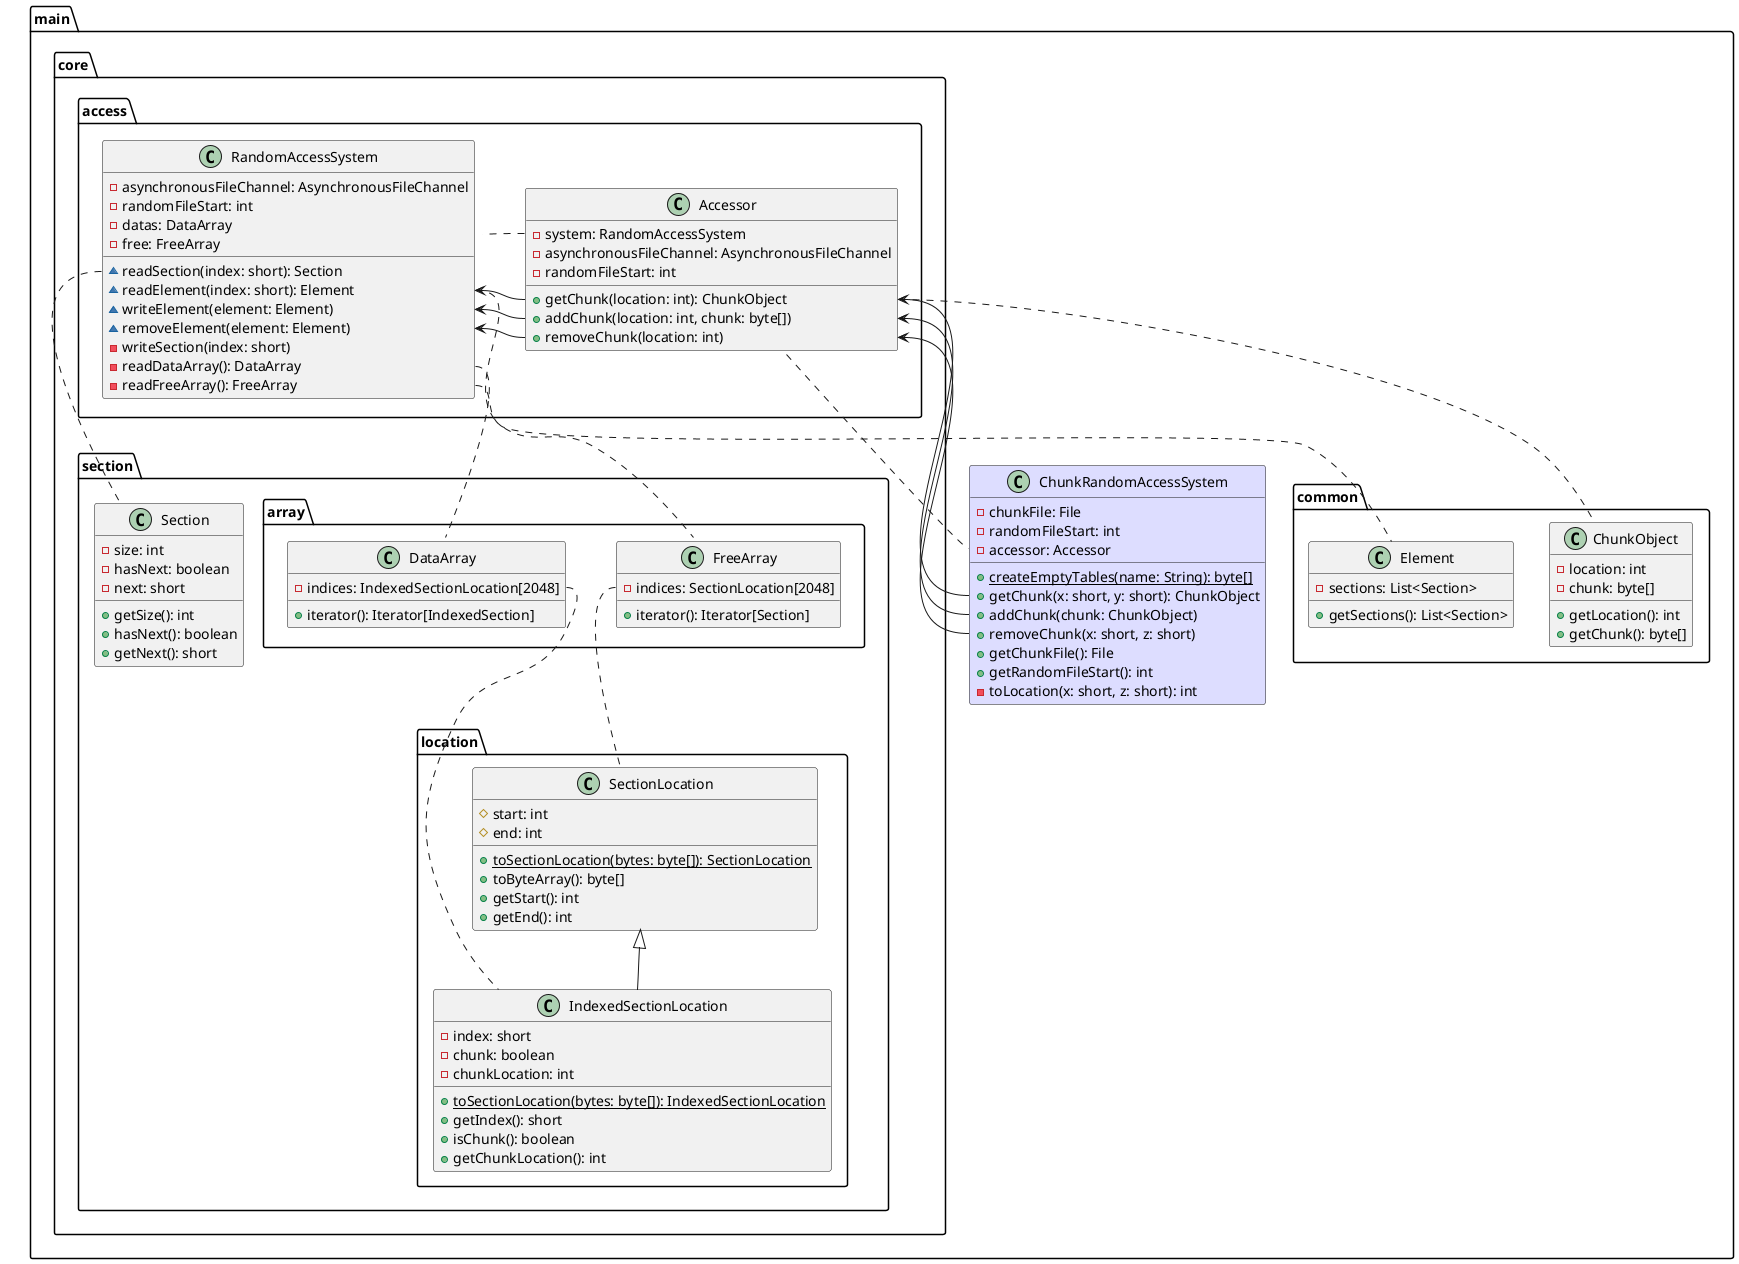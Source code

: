 @startuml

package main {
    package common {
        class ChunkObject {
            -location: int
            -chunk: byte[]

            +getLocation(): int
            +getChunk(): byte[]
        }

        class Element {
            -sections: List<Section>

            +getSections(): List<Section>
        }
    }
    package core {
        package section {
            package array {
                class DataArray {
                    -indices: IndexedSectionLocation[2048]

                    +iterator(): Iterator[IndexedSection]
                }

                class FreeArray {
                    -indices: SectionLocation[2048]

                    +iterator(): Iterator[Section]
                }
            }
            class Section {
                -size: int
                -hasNext: boolean
                -next: short

                +getSize(): int
                +hasNext(): boolean
                +getNext(): short
            }
            package location {
                class SectionLocation {
                    #start: int
                    #end: int

                    {static} +toSectionLocation(bytes: byte[]): SectionLocation
                    +toByteArray(): byte[]
                    +getStart(): int
                    +getEnd(): int
                }

                class IndexedSectionLocation {
                    -index: short
                    -chunk: boolean
                    -chunkLocation: int

                    {static} +toSectionLocation(bytes: byte[]): IndexedSectionLocation
                    +getIndex(): short
                    +isChunk(): boolean
                    +getChunkLocation(): int
                }

                IndexedSectionLocation -up-|> SectionLocation
            }
            FreeArray::indices .down. SectionLocation
            DataArray::indices .down. IndexedSectionLocation
        }
        package access {
            class RandomAccessSystem {
                -asynchronousFileChannel: AsynchronousFileChannel
                -randomFileStart: int
                -datas: DataArray
                -free: FreeArray

                ~readSection(index: short): Section
                ~readElement(index: short): Element
                ~writeElement(element: Element)
                ~removeElement(element: Element)
                -writeSection(index: short)
                -readDataArray(): DataArray
                -readFreeArray(): FreeArray
            }
            class Accessor {
                -system: RandomAccessSystem
                -asynchronousFileChannel: AsynchronousFileChannel
                -randomFileStart: int

                +getChunk(location: int): ChunkObject
                +addChunk(location: int, chunk: byte[])
                +removeChunk(location: int)
            }
            Accessor::getChunk .. ChunkObject
            Accessor::getChunk --> RandomAccessSystem::readElement
            Accessor::system .. RandomAccessSystem
            Accessor::removeChunk -> RandomAccessSystem::removeElement
            Accessor::addChunk -> RandomAccessSystem::writeElement
            RandomAccessSystem::readSection .. Section
            RandomAccessSystem::readElement .. Element
            RandomAccessSystem::readDataArray .. DataArray
            RandomAccessSystem::readFreeArray .. FreeArray
        }
    }
    class ChunkRandomAccessSystem #DDDDFF {
        -chunkFile: File
        -randomFileStart: int
        -accessor: Accessor

        {static} +createEmptyTables(name: String): byte[]
        +getChunk(x: short, y: short): ChunkObject
        +addChunk(chunk: ChunkObject)
        +removeChunk(x: short, z: short)
        +getChunkFile(): File
        +getRandomFileStart(): int
        -toLocation(x: short, z: short): int
    }

    ChunkRandomAccessSystem::accessor .up. Accessor
    ChunkRandomAccessSystem::getChunk -up-> Accessor::getChunk
    ChunkRandomAccessSystem::addChunk --> Accessor::addChunk
    ChunkRandomAccessSystem::removeChunk --> Accessor::removeChunk
}
@enduml
